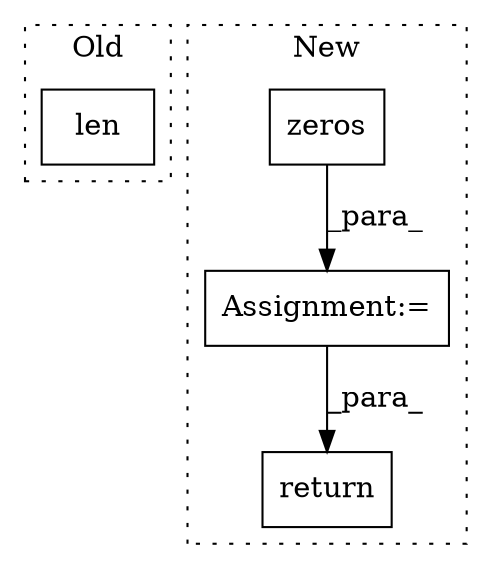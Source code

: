digraph G {
subgraph cluster0 {
1 [label="len" a="32" s="2834,2845" l="4,1" shape="box"];
label = "Old";
style="dotted";
}
subgraph cluster1 {
2 [label="zeros" a="32" s="3300,3368" l="6,1" shape="box"];
3 [label="Assignment:=" a="7" s="3384" l="1" shape="box"];
4 [label="return" a="41" s="4060" l="7" shape="box"];
label = "New";
style="dotted";
}
2 -> 3 [label="_para_"];
3 -> 4 [label="_para_"];
}